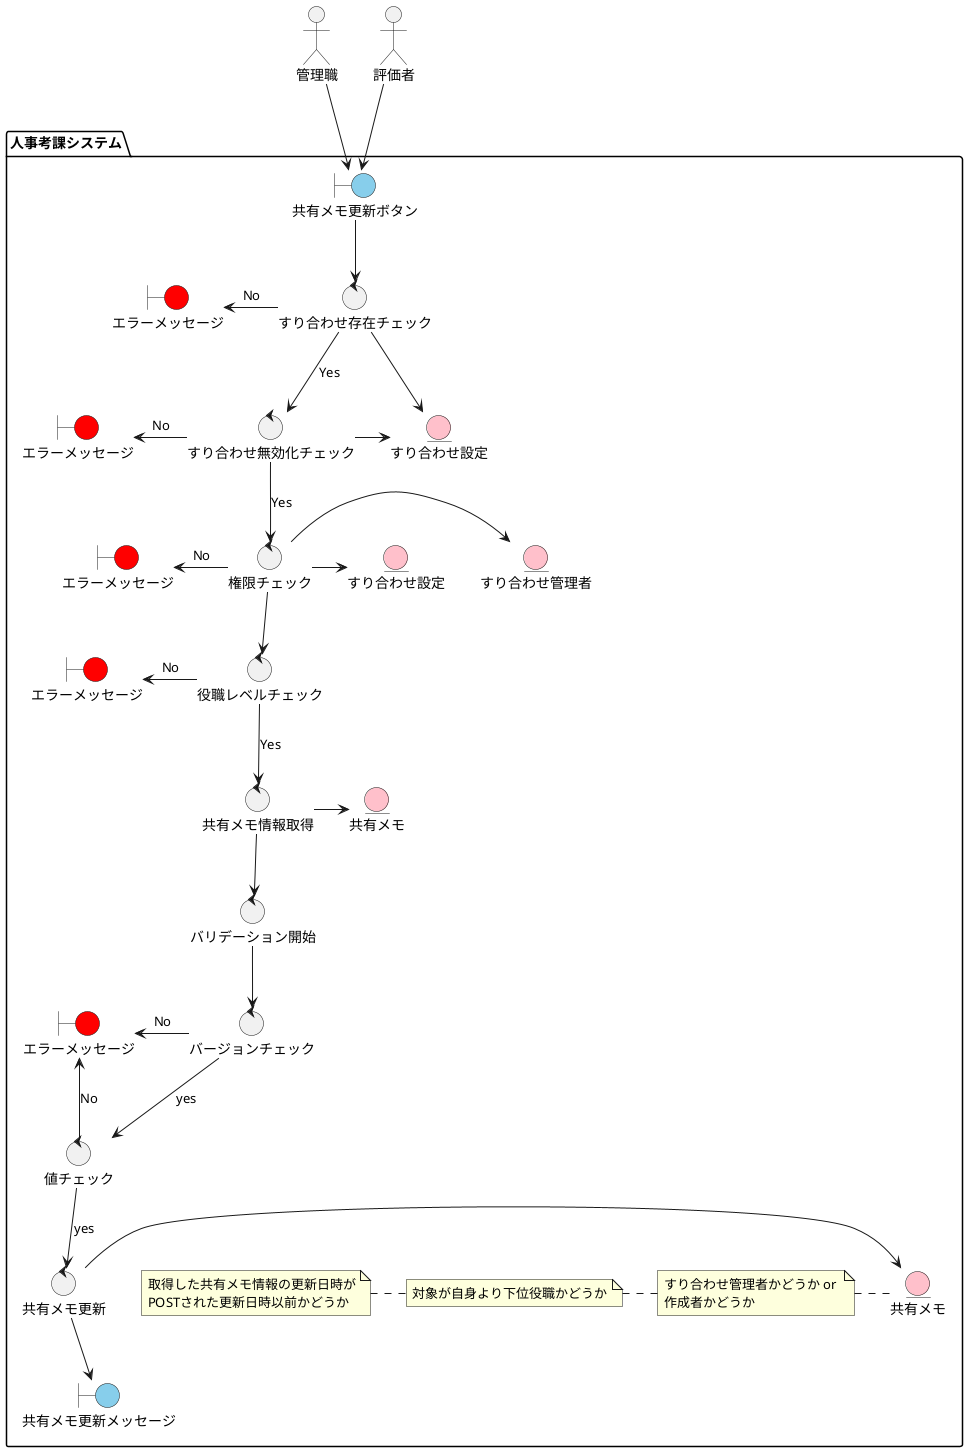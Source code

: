@startuml

actor 管理職 as manager
actor 評価者 as boss

package "人事考課システム"{

'--画面--
boundary 共有メモ更新ボタン as button_memo #skyblue
boundary エラーメッセージ as error #red
boundary エラーメッセージ as error2 #red
boundary エラーメッセージ as error3 #red
boundary エラーメッセージ as error4 #red
boundary エラーメッセージ as error5 #red
boundary 共有メモ更新メッセージ as message_share_memo #skyblue

'--コントロール--
control すり合わせ存在チェック as check_exist_suriawase
control すり合わせ無効化チェック as check_valid_suriawase
control 役職レベルチェック as check_position_level
control 権限チェック as check_authority
control 共有メモ情報取得 as get_share_memo
control バリデーション開始 as start_validation
control バージョンチェック as check_version
control 値チェック as check_value
control 共有メモ更新 as update_share_memo

'--エンティティ--
entity すり合わせ設定 as suriawase_config #pink
entity すり合わせ設定 as suriawase_config2 #pink
entity すり合わせ管理者 as suriawase_authorizer #pink
entity 共有メモ as share_memo #pink
entity 共有メモ as share_memo2 #pink


boss -down-> button_memo
manager -down-> button_memo
button_memo -down-> check_exist_suriawase
check_exist_suriawase -left-> error:No
check_exist_suriawase -down-> check_valid_suriawase:Yes
check_valid_suriawase -left-> error2:No
check_valid_suriawase -down-> check_authority:Yes
note left : すり合わせ管理者かどうか or \n作成者かどうか
check_authority -left-> error3:No
check_authority -down-> check_position_level
note left : 対象が自身より下位役職かどうか
check_position_level -left-> error4:No
check_position_level -down-> get_share_memo:Yes
get_share_memo -down-> start_validation
start_validation -down-> check_version
note left : 取得した共有メモ情報の更新日時が\nPOSTされた更新日時以前かどうか
check_version -left-> error5:No
check_version -down-> check_value:yes
check_value -left-> error5:No
check_value -down->update_share_memo:yes
update_share_memo -down-> message_share_memo

check_valid_suriawase -right->suriawase_config
check_exist_suriawase -right->suriawase_config
check_authority -right->suriawase_authorizer
check_authority -right->suriawase_config2
get_share_memo -right-> share_memo
update_share_memo -right-> share_memo2

}

@enduml
